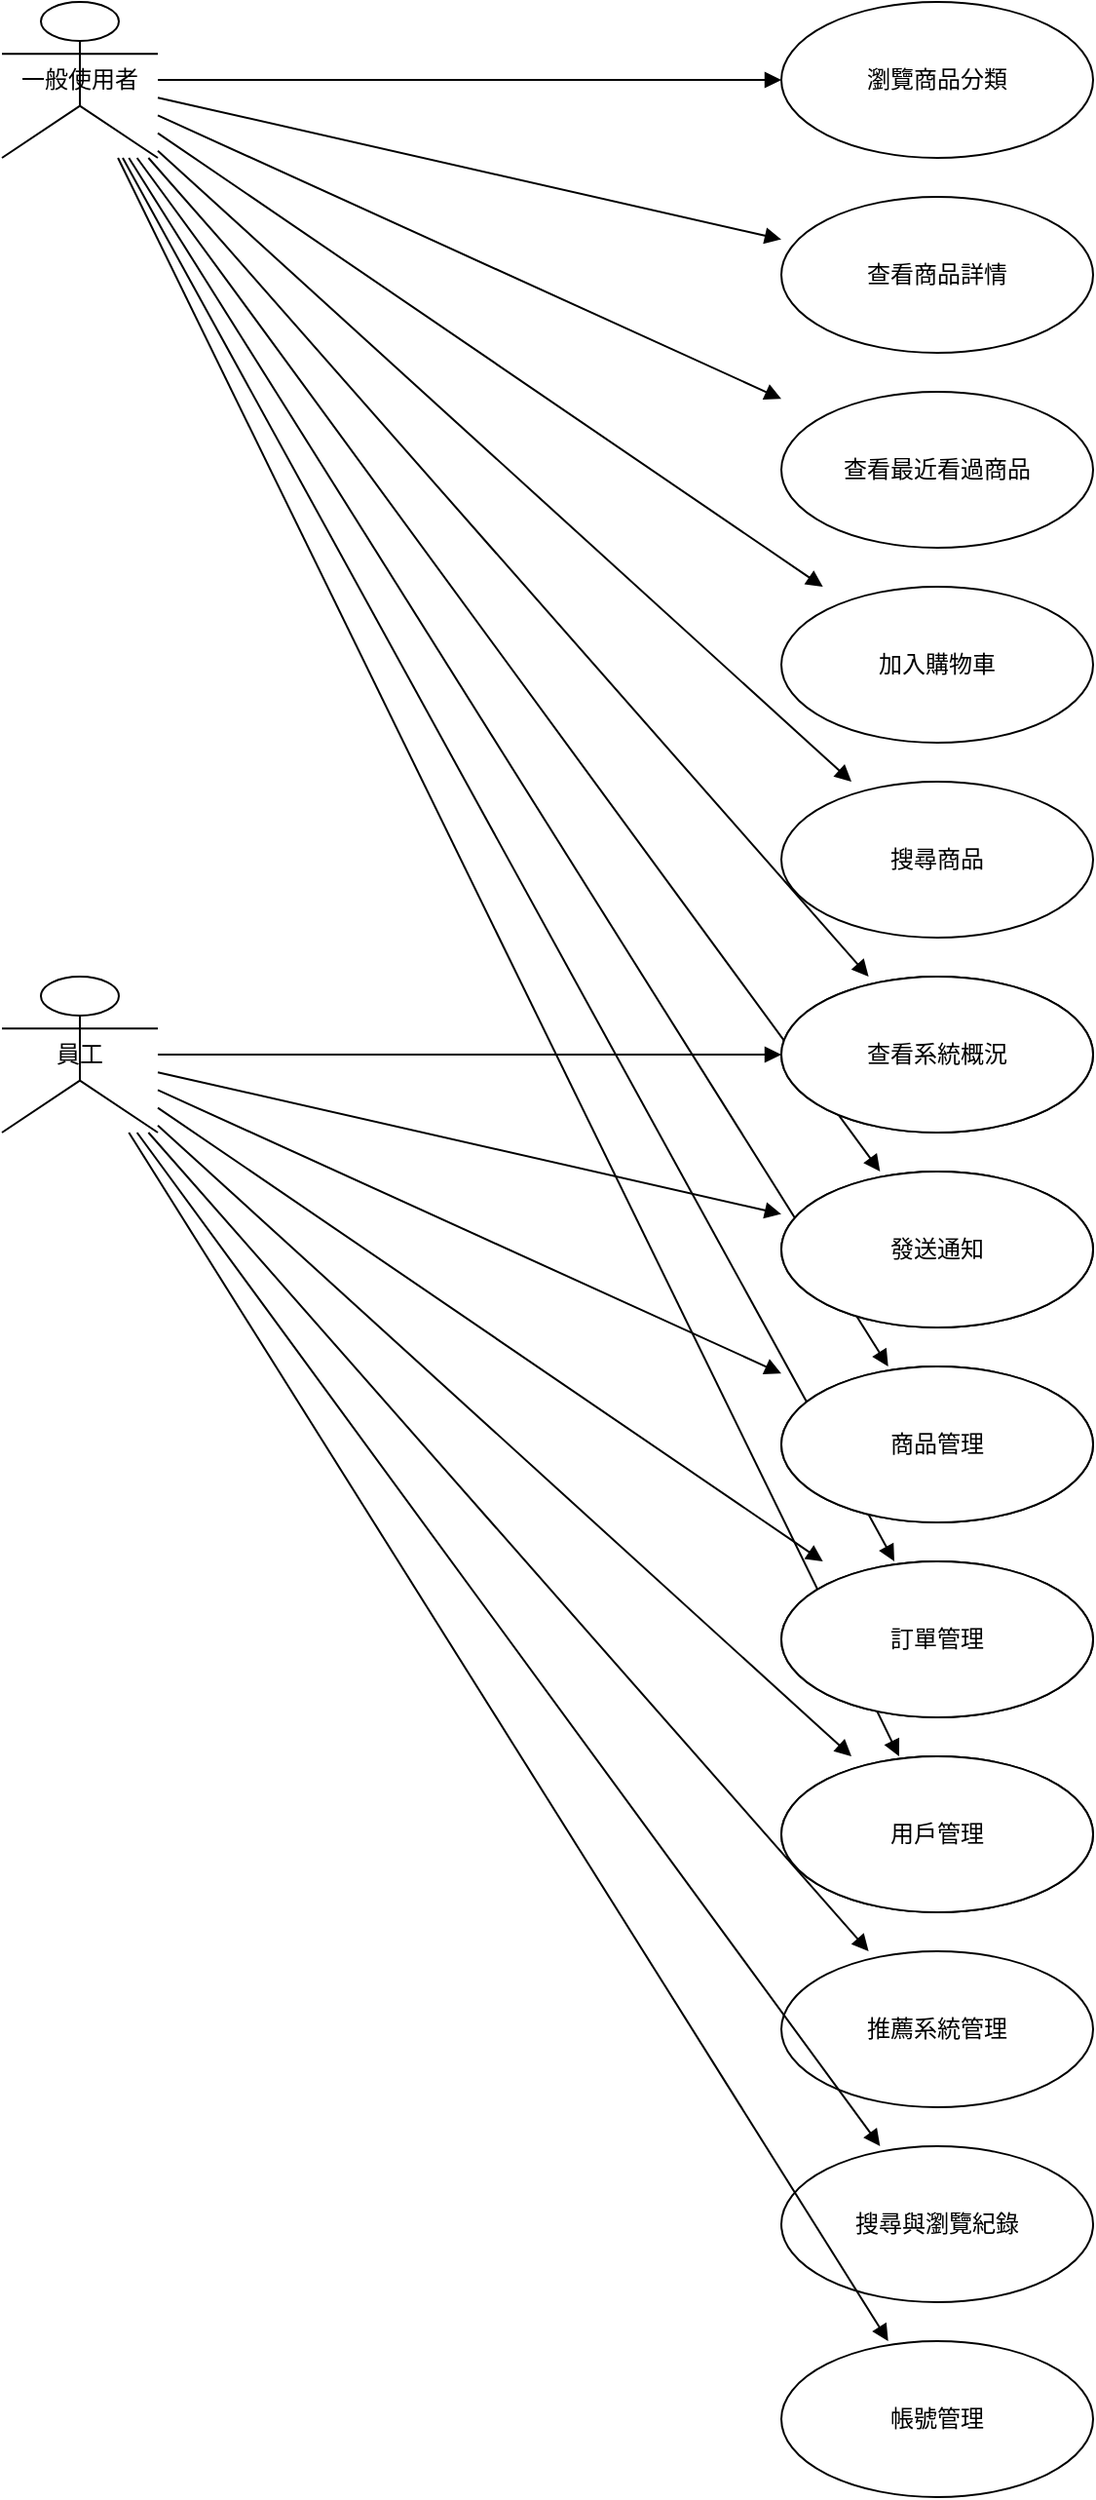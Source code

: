<?xml version='1.0' encoding='utf-8'?>
<mxfile><diagram name="Use Case Diagram"><mxGraphModel><root><mxCell id="0" /><mxCell id="1" parent="0" /><mxCell id="072b31f9-1448-47bb-8a1c-982f5876d9a4" value="一般使用者" style="shape=umlActor;whiteSpace=wrap;html=1;" vertex="1" parent="1"><mxGeometry x="100" y="100" width="80" height="80" as="geometry" /></mxCell><mxCell id="079a8243-eb16-403b-a00d-bd9c0769b26d" value="瀏覽商品分類" style="shape=ellipse;whiteSpace=wrap;html=1;" vertex="1" parent="1"><mxGeometry x="500" y="100" width="160" height="80" as="geometry" /></mxCell><mxCell id="ca0b719e-d8b0-4dd7-8569-cc249bb26ed4" edge="1" parent="1" source="072b31f9-1448-47bb-8a1c-982f5876d9a4" target="079a8243-eb16-403b-a00d-bd9c0769b26d" style="endArrow=block;"><mxGeometry relative="1" as="geometry" /></mxCell><mxCell id="5d67d51d-5ea7-4449-a8a1-c7884254973e" value="查看商品詳情" style="shape=ellipse;whiteSpace=wrap;html=1;" vertex="1" parent="1"><mxGeometry x="500" y="200" width="160" height="80" as="geometry" /></mxCell><mxCell id="7de16d28-0f10-4f04-8bee-6eb2f045984b" edge="1" parent="1" source="072b31f9-1448-47bb-8a1c-982f5876d9a4" target="5d67d51d-5ea7-4449-a8a1-c7884254973e" style="endArrow=block;"><mxGeometry relative="1" as="geometry" /></mxCell><mxCell id="1a6fc38b-8ca9-4652-a825-f4eaf4f439a3" value="查看最近看過商品" style="shape=ellipse;whiteSpace=wrap;html=1;" vertex="1" parent="1"><mxGeometry x="500" y="300" width="160" height="80" as="geometry" /></mxCell><mxCell id="cb39abb1-6a90-4ddf-b681-da43b1f2ac53" edge="1" parent="1" source="072b31f9-1448-47bb-8a1c-982f5876d9a4" target="1a6fc38b-8ca9-4652-a825-f4eaf4f439a3" style="endArrow=block;"><mxGeometry relative="1" as="geometry" /></mxCell><mxCell id="d1356a2a-ee52-47c2-8877-bb1196e8464d" value="加入購物車" style="shape=ellipse;whiteSpace=wrap;html=1;" vertex="1" parent="1"><mxGeometry x="500" y="400" width="160" height="80" as="geometry" /></mxCell><mxCell id="286091b7-d4dd-4fdd-b972-90307f602950" edge="1" parent="1" source="072b31f9-1448-47bb-8a1c-982f5876d9a4" target="d1356a2a-ee52-47c2-8877-bb1196e8464d" style="endArrow=block;"><mxGeometry relative="1" as="geometry" /></mxCell><mxCell id="4fbde65a-50c9-47ea-9e0d-aa90367b52ce" value="搜尋商品" style="shape=ellipse;whiteSpace=wrap;html=1;" vertex="1" parent="1"><mxGeometry x="500" y="500" width="160" height="80" as="geometry" /></mxCell><mxCell id="29b5e1cc-011b-403c-b6ea-00d8ea46c50b" edge="1" parent="1" source="072b31f9-1448-47bb-8a1c-982f5876d9a4" target="4fbde65a-50c9-47ea-9e0d-aa90367b52ce" style="endArrow=block;"><mxGeometry relative="1" as="geometry" /></mxCell><mxCell id="7ed62f0d-6cd2-464d-9e34-13a99f57f50d" value="使用篩選功能" style="shape=ellipse;whiteSpace=wrap;html=1;" vertex="1" parent="1"><mxGeometry x="500" y="600" width="160" height="80" as="geometry" /></mxCell><mxCell id="92345ce3-6f16-48db-a7a0-c266be161a6b" edge="1" parent="1" source="072b31f9-1448-47bb-8a1c-982f5876d9a4" target="7ed62f0d-6cd2-464d-9e34-13a99f57f50d" style="endArrow=block;"><mxGeometry relative="1" as="geometry" /></mxCell><mxCell id="7956da39-ec2e-4b21-95c0-7f45049efee3" value="下單 / 模擬結帳" style="shape=ellipse;whiteSpace=wrap;html=1;" vertex="1" parent="1"><mxGeometry x="500" y="700" width="160" height="80" as="geometry" /></mxCell><mxCell id="9791af60-9155-4083-80aa-50ba5dd9bf8f" edge="1" parent="1" source="072b31f9-1448-47bb-8a1c-982f5876d9a4" target="7956da39-ec2e-4b21-95c0-7f45049efee3" style="endArrow=block;"><mxGeometry relative="1" as="geometry" /></mxCell><mxCell id="828f8049-8068-4417-9b68-d7ac4e8d514c" value="查看 / 編輯會員中心" style="shape=ellipse;whiteSpace=wrap;html=1;" vertex="1" parent="1"><mxGeometry x="500" y="800" width="160" height="80" as="geometry" /></mxCell><mxCell id="cbf966a4-f933-4491-8142-413df1401a78" edge="1" parent="1" source="072b31f9-1448-47bb-8a1c-982f5876d9a4" target="828f8049-8068-4417-9b68-d7ac4e8d514c" style="endArrow=block;"><mxGeometry relative="1" as="geometry" /></mxCell><mxCell id="60340fa7-7bde-42da-b230-4d44ebcb51a2" value="查看通知中心" style="shape=ellipse;whiteSpace=wrap;html=1;" vertex="1" parent="1"><mxGeometry x="500" y="900" width="160" height="80" as="geometry" /></mxCell><mxCell id="62c3f54b-ffcc-4a85-8a85-5db12fd6e35e" edge="1" parent="1" source="072b31f9-1448-47bb-8a1c-982f5876d9a4" target="60340fa7-7bde-42da-b230-4d44ebcb51a2" style="endArrow=block;"><mxGeometry relative="1" as="geometry" /></mxCell><mxCell id="3311121c-2645-40c2-87e1-5583c9ede419" value="登入 / 註冊" style="shape=ellipse;whiteSpace=wrap;html=1;" vertex="1" parent="1"><mxGeometry x="500" y="1000" width="160" height="80" as="geometry" /></mxCell><mxCell id="aac3f395-9a70-4a8c-b8d3-567ffb1712b6" edge="1" parent="1" source="072b31f9-1448-47bb-8a1c-982f5876d9a4" target="3311121c-2645-40c2-87e1-5583c9ede419" style="endArrow=block;"><mxGeometry relative="1" as="geometry" /></mxCell><mxCell id="4ccc4050-31e0-4193-a457-89031c70b289" value="員工" style="shape=umlActor;whiteSpace=wrap;html=1;" vertex="1" parent="1"><mxGeometry x="100" y="600" width="80" height="80" as="geometry" /></mxCell><mxCell id="1a65cbf5-df77-43af-8c5e-6cce57e760b7" value="查看系統概況" style="shape=ellipse;whiteSpace=wrap;html=1;" vertex="1" parent="1"><mxGeometry x="500" y="600" width="160" height="80" as="geometry" /></mxCell><mxCell id="41baa01c-8e91-4352-957b-6145f7cda557" edge="1" parent="1" source="4ccc4050-31e0-4193-a457-89031c70b289" target="1a65cbf5-df77-43af-8c5e-6cce57e760b7" style="endArrow=block;"><mxGeometry relative="1" as="geometry" /></mxCell><mxCell id="1bb3217d-0085-4ec4-b6c3-4e315894ccef" value="發送通知" style="shape=ellipse;whiteSpace=wrap;html=1;" vertex="1" parent="1"><mxGeometry x="500" y="700" width="160" height="80" as="geometry" /></mxCell><mxCell id="a1450d52-b555-4854-bf1f-3fc40180066a" edge="1" parent="1" source="4ccc4050-31e0-4193-a457-89031c70b289" target="1bb3217d-0085-4ec4-b6c3-4e315894ccef" style="endArrow=block;"><mxGeometry relative="1" as="geometry" /></mxCell><mxCell id="5637981f-5040-4529-9b3d-31551dd94591" value="商品管理" style="shape=ellipse;whiteSpace=wrap;html=1;" vertex="1" parent="1"><mxGeometry x="500" y="800" width="160" height="80" as="geometry" /></mxCell><mxCell id="95738315-34ac-4dc4-95b0-350d52025aef" edge="1" parent="1" source="4ccc4050-31e0-4193-a457-89031c70b289" target="5637981f-5040-4529-9b3d-31551dd94591" style="endArrow=block;"><mxGeometry relative="1" as="geometry" /></mxCell><mxCell id="7c6ff3ca-5ed5-4675-ac14-412c38d196b3" value="訂單管理" style="shape=ellipse;whiteSpace=wrap;html=1;" vertex="1" parent="1"><mxGeometry x="500" y="900" width="160" height="80" as="geometry" /></mxCell><mxCell id="2afb551a-8372-4163-81bc-4aa256f63864" edge="1" parent="1" source="4ccc4050-31e0-4193-a457-89031c70b289" target="7c6ff3ca-5ed5-4675-ac14-412c38d196b3" style="endArrow=block;"><mxGeometry relative="1" as="geometry" /></mxCell><mxCell id="f8885d7f-df8b-4c3a-9a25-820acdb61ee8" value="用戶管理" style="shape=ellipse;whiteSpace=wrap;html=1;" vertex="1" parent="1"><mxGeometry x="500" y="1000" width="160" height="80" as="geometry" /></mxCell><mxCell id="3a02376e-dc77-4d5a-950e-0285893bfcb2" edge="1" parent="1" source="4ccc4050-31e0-4193-a457-89031c70b289" target="f8885d7f-df8b-4c3a-9a25-820acdb61ee8" style="endArrow=block;"><mxGeometry relative="1" as="geometry" /></mxCell><mxCell id="c04bf7c2-fb5a-46f2-b488-20853f69afea" value="推薦系統管理" style="shape=ellipse;whiteSpace=wrap;html=1;" vertex="1" parent="1"><mxGeometry x="500" y="1100" width="160" height="80" as="geometry" /></mxCell><mxCell id="aa612414-780e-453e-b00a-259f4f87f2f8" edge="1" parent="1" source="4ccc4050-31e0-4193-a457-89031c70b289" target="c04bf7c2-fb5a-46f2-b488-20853f69afea" style="endArrow=block;"><mxGeometry relative="1" as="geometry" /></mxCell><mxCell id="aa9e95c6-2802-49d0-a426-49bba92e8294" value="搜尋與瀏覽紀錄" style="shape=ellipse;whiteSpace=wrap;html=1;" vertex="1" parent="1"><mxGeometry x="500" y="1200" width="160" height="80" as="geometry" /></mxCell><mxCell id="7d34b1e7-49fa-4ba3-9b37-ba3bbf7de0a9" edge="1" parent="1" source="4ccc4050-31e0-4193-a457-89031c70b289" target="aa9e95c6-2802-49d0-a426-49bba92e8294" style="endArrow=block;"><mxGeometry relative="1" as="geometry" /></mxCell><mxCell id="19f85155-1bc8-4196-902b-e1241816b702" value="帳號管理" style="shape=ellipse;whiteSpace=wrap;html=1;" vertex="1" parent="1"><mxGeometry x="500" y="1300" width="160" height="80" as="geometry" /></mxCell><mxCell id="a86da6fb-2b4a-4516-bec4-4ae622289409" edge="1" parent="1" source="4ccc4050-31e0-4193-a457-89031c70b289" target="19f85155-1bc8-4196-902b-e1241816b702" style="endArrow=block;"><mxGeometry relative="1" as="geometry" /></mxCell></root></mxGraphModel></diagram></mxfile>